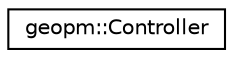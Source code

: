 digraph "Graphical Class Hierarchy"
{
 // LATEX_PDF_SIZE
  edge [fontname="Helvetica",fontsize="10",labelfontname="Helvetica",labelfontsize="10"];
  node [fontname="Helvetica",fontsize="10",shape=record];
  rankdir="LR";
  Node0 [label="geopm::Controller",height=0.2,width=0.4,color="black", fillcolor="white", style="filled",URL="$classgeopm_1_1_controller.html",tooltip=" "];
}
